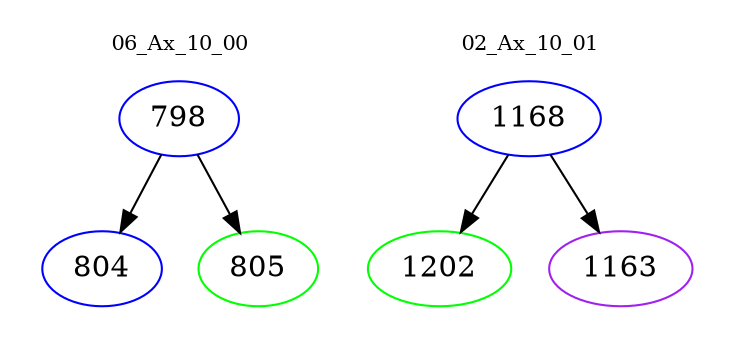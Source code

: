 digraph{
subgraph cluster_0 {
color = white
label = "06_Ax_10_00";
fontsize=10;
T0_798 [label="798", color="blue"]
T0_798 -> T0_804 [color="black"]
T0_804 [label="804", color="blue"]
T0_798 -> T0_805 [color="black"]
T0_805 [label="805", color="green"]
}
subgraph cluster_1 {
color = white
label = "02_Ax_10_01";
fontsize=10;
T1_1168 [label="1168", color="blue"]
T1_1168 -> T1_1202 [color="black"]
T1_1202 [label="1202", color="green"]
T1_1168 -> T1_1163 [color="black"]
T1_1163 [label="1163", color="purple"]
}
}

